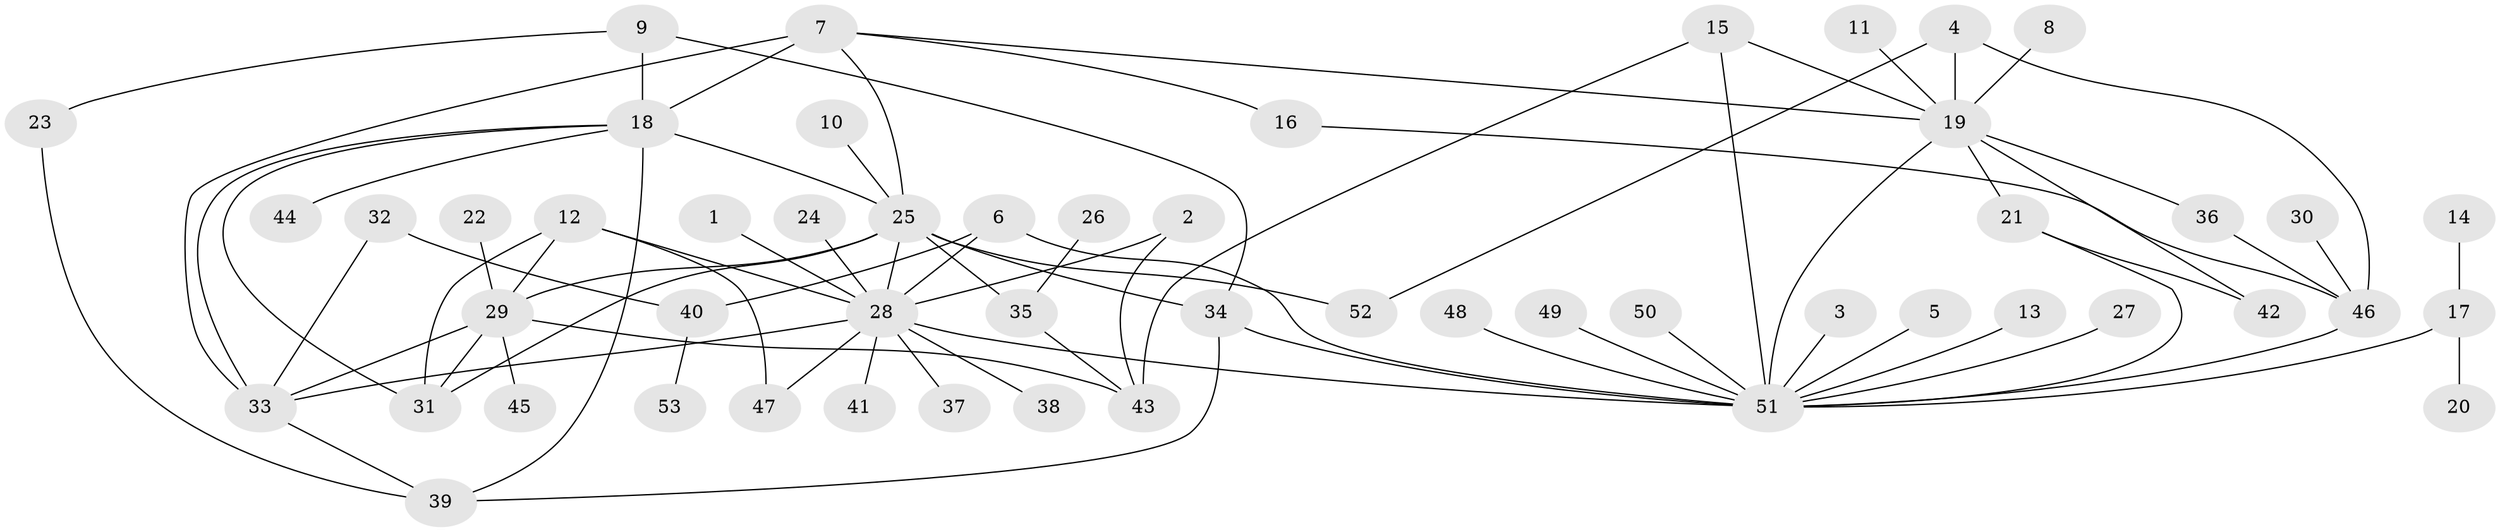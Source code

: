 // original degree distribution, {17: 0.011494252873563218, 6: 0.034482758620689655, 13: 0.011494252873563218, 10: 0.011494252873563218, 12: 0.011494252873563218, 11: 0.011494252873563218, 4: 0.06896551724137931, 2: 0.1839080459770115, 1: 0.5057471264367817, 3: 0.09195402298850575, 5: 0.034482758620689655, 9: 0.011494252873563218, 7: 0.011494252873563218}
// Generated by graph-tools (version 1.1) at 2025/36/03/04/25 23:36:43]
// undirected, 53 vertices, 79 edges
graph export_dot {
  node [color=gray90,style=filled];
  1;
  2;
  3;
  4;
  5;
  6;
  7;
  8;
  9;
  10;
  11;
  12;
  13;
  14;
  15;
  16;
  17;
  18;
  19;
  20;
  21;
  22;
  23;
  24;
  25;
  26;
  27;
  28;
  29;
  30;
  31;
  32;
  33;
  34;
  35;
  36;
  37;
  38;
  39;
  40;
  41;
  42;
  43;
  44;
  45;
  46;
  47;
  48;
  49;
  50;
  51;
  52;
  53;
  1 -- 28 [weight=1.0];
  2 -- 28 [weight=1.0];
  2 -- 43 [weight=1.0];
  3 -- 51 [weight=1.0];
  4 -- 19 [weight=1.0];
  4 -- 46 [weight=1.0];
  4 -- 52 [weight=1.0];
  5 -- 51 [weight=1.0];
  6 -- 28 [weight=1.0];
  6 -- 40 [weight=1.0];
  6 -- 51 [weight=1.0];
  7 -- 16 [weight=1.0];
  7 -- 18 [weight=2.0];
  7 -- 19 [weight=1.0];
  7 -- 25 [weight=1.0];
  7 -- 33 [weight=1.0];
  8 -- 19 [weight=1.0];
  9 -- 18 [weight=1.0];
  9 -- 23 [weight=1.0];
  9 -- 34 [weight=1.0];
  10 -- 25 [weight=1.0];
  11 -- 19 [weight=1.0];
  12 -- 28 [weight=1.0];
  12 -- 29 [weight=1.0];
  12 -- 31 [weight=1.0];
  12 -- 47 [weight=1.0];
  13 -- 51 [weight=1.0];
  14 -- 17 [weight=1.0];
  15 -- 19 [weight=1.0];
  15 -- 43 [weight=1.0];
  15 -- 51 [weight=1.0];
  16 -- 46 [weight=1.0];
  17 -- 20 [weight=1.0];
  17 -- 51 [weight=1.0];
  18 -- 25 [weight=1.0];
  18 -- 31 [weight=1.0];
  18 -- 33 [weight=1.0];
  18 -- 39 [weight=1.0];
  18 -- 44 [weight=1.0];
  19 -- 21 [weight=1.0];
  19 -- 36 [weight=1.0];
  19 -- 42 [weight=1.0];
  19 -- 51 [weight=1.0];
  21 -- 42 [weight=1.0];
  21 -- 51 [weight=1.0];
  22 -- 29 [weight=1.0];
  23 -- 39 [weight=1.0];
  24 -- 28 [weight=1.0];
  25 -- 28 [weight=1.0];
  25 -- 29 [weight=1.0];
  25 -- 31 [weight=1.0];
  25 -- 34 [weight=1.0];
  25 -- 35 [weight=1.0];
  25 -- 52 [weight=2.0];
  26 -- 35 [weight=1.0];
  27 -- 51 [weight=1.0];
  28 -- 33 [weight=1.0];
  28 -- 37 [weight=1.0];
  28 -- 38 [weight=1.0];
  28 -- 41 [weight=1.0];
  28 -- 47 [weight=1.0];
  28 -- 51 [weight=1.0];
  29 -- 31 [weight=1.0];
  29 -- 33 [weight=1.0];
  29 -- 43 [weight=1.0];
  29 -- 45 [weight=1.0];
  30 -- 46 [weight=1.0];
  32 -- 33 [weight=1.0];
  32 -- 40 [weight=1.0];
  33 -- 39 [weight=1.0];
  34 -- 39 [weight=1.0];
  34 -- 51 [weight=1.0];
  35 -- 43 [weight=1.0];
  36 -- 46 [weight=1.0];
  40 -- 53 [weight=1.0];
  46 -- 51 [weight=1.0];
  48 -- 51 [weight=1.0];
  49 -- 51 [weight=1.0];
  50 -- 51 [weight=1.0];
}
